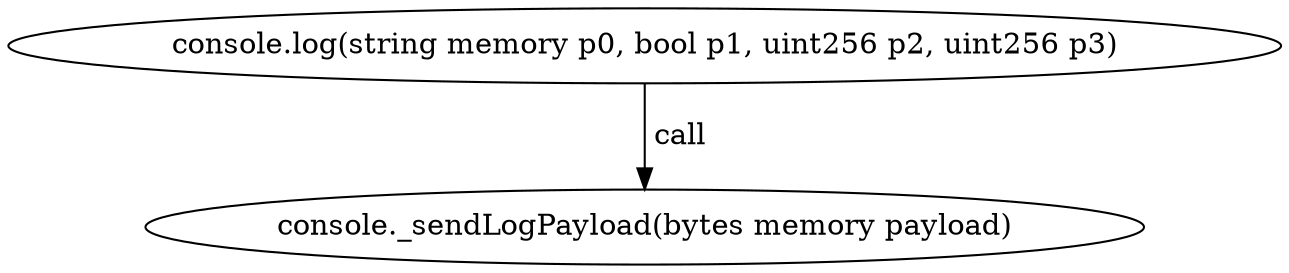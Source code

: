 digraph "" {
	graph [bb="0,0,514.54,124.8"];
	node [label="\N"];
	"console.log(string memory p0, bool p1, uint256 p2, uint256 p3)"	 [height=0.5,
		pos="257.27,106.8",
		width=7.1464];
	"console._sendLogPayload(bytes memory payload)"	 [height=0.5,
		pos="257.27,18",
		width=5.7372];
	"console.log(string memory p0, bool p1, uint256 p2, uint256 p3)" -> "console._sendLogPayload(bytes memory payload)" [key=call,
	label=" call",
	lp="269.12,62.4",
	pos="e,257.27,36.072 257.27,88.401 257.27,76.295 257.27,60.208 257.27,46.467"];
}
digraph "" {
	graph [bb="0,0,514.54,124.8"];
	node [label="\N"];
	"console.log(string memory p0, bool p1, uint256 p2, uint256 p3)"	 [height=0.5,
		pos="257.27,106.8",
		width=7.1464];
	"console._sendLogPayload(bytes memory payload)"	 [height=0.5,
		pos="257.27,18",
		width=5.7372];
	"console.log(string memory p0, bool p1, uint256 p2, uint256 p3)" -> "console._sendLogPayload(bytes memory payload)" [key=call,
	label=" call",
	lp="269.12,62.4",
	pos="e,257.27,36.072 257.27,88.401 257.27,76.295 257.27,60.208 257.27,46.467"];
}
